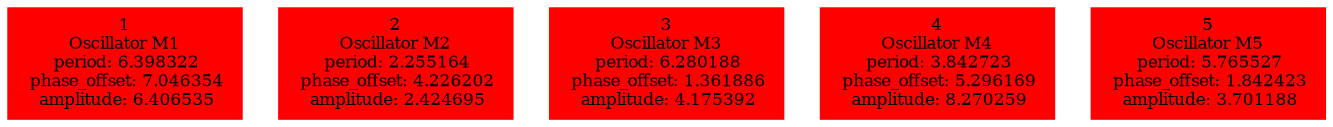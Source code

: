  digraph g{ forcelabels=true;
1 [label=<1<BR />Oscillator M1<BR /> period: 6.398322<BR /> phase_offset: 7.046354<BR /> amplitude: 6.406535>, shape=box,color=red,style=filled,fontsize=8];2 [label=<2<BR />Oscillator M2<BR /> period: 2.255164<BR /> phase_offset: 4.226202<BR /> amplitude: 2.424695>, shape=box,color=red,style=filled,fontsize=8];3 [label=<3<BR />Oscillator M3<BR /> period: 6.280188<BR /> phase_offset: 1.361886<BR /> amplitude: 4.175392>, shape=box,color=red,style=filled,fontsize=8];4 [label=<4<BR />Oscillator M4<BR /> period: 3.842723<BR /> phase_offset: 5.296169<BR /> amplitude: 8.270259>, shape=box,color=red,style=filled,fontsize=8];5 [label=<5<BR />Oscillator M5<BR /> period: 5.765527<BR /> phase_offset: 1.842423<BR /> amplitude: 3.701188>, shape=box,color=red,style=filled,fontsize=8]; }
